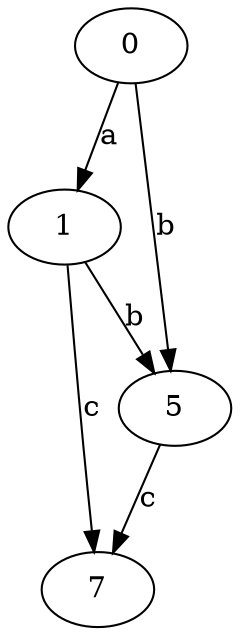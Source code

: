 strict digraph  {
1;
0;
5;
7;
1 -> 5  [label=b];
1 -> 7  [label=c];
0 -> 1  [label=a];
0 -> 5  [label=b];
5 -> 7  [label=c];
}
